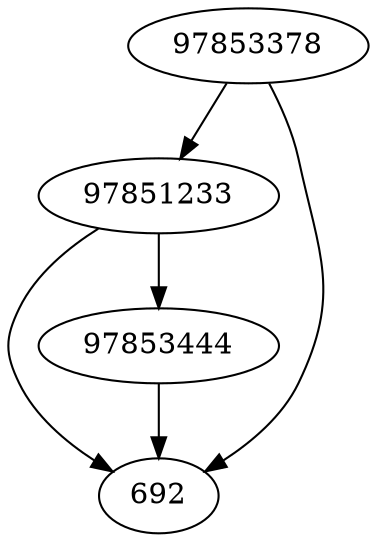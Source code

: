 strict digraph  {
97851233;
97853378;
692;
97853444;
97851233 -> 97853444;
97851233 -> 692;
97853378 -> 97851233;
97853378 -> 692;
97853444 -> 692;
}

